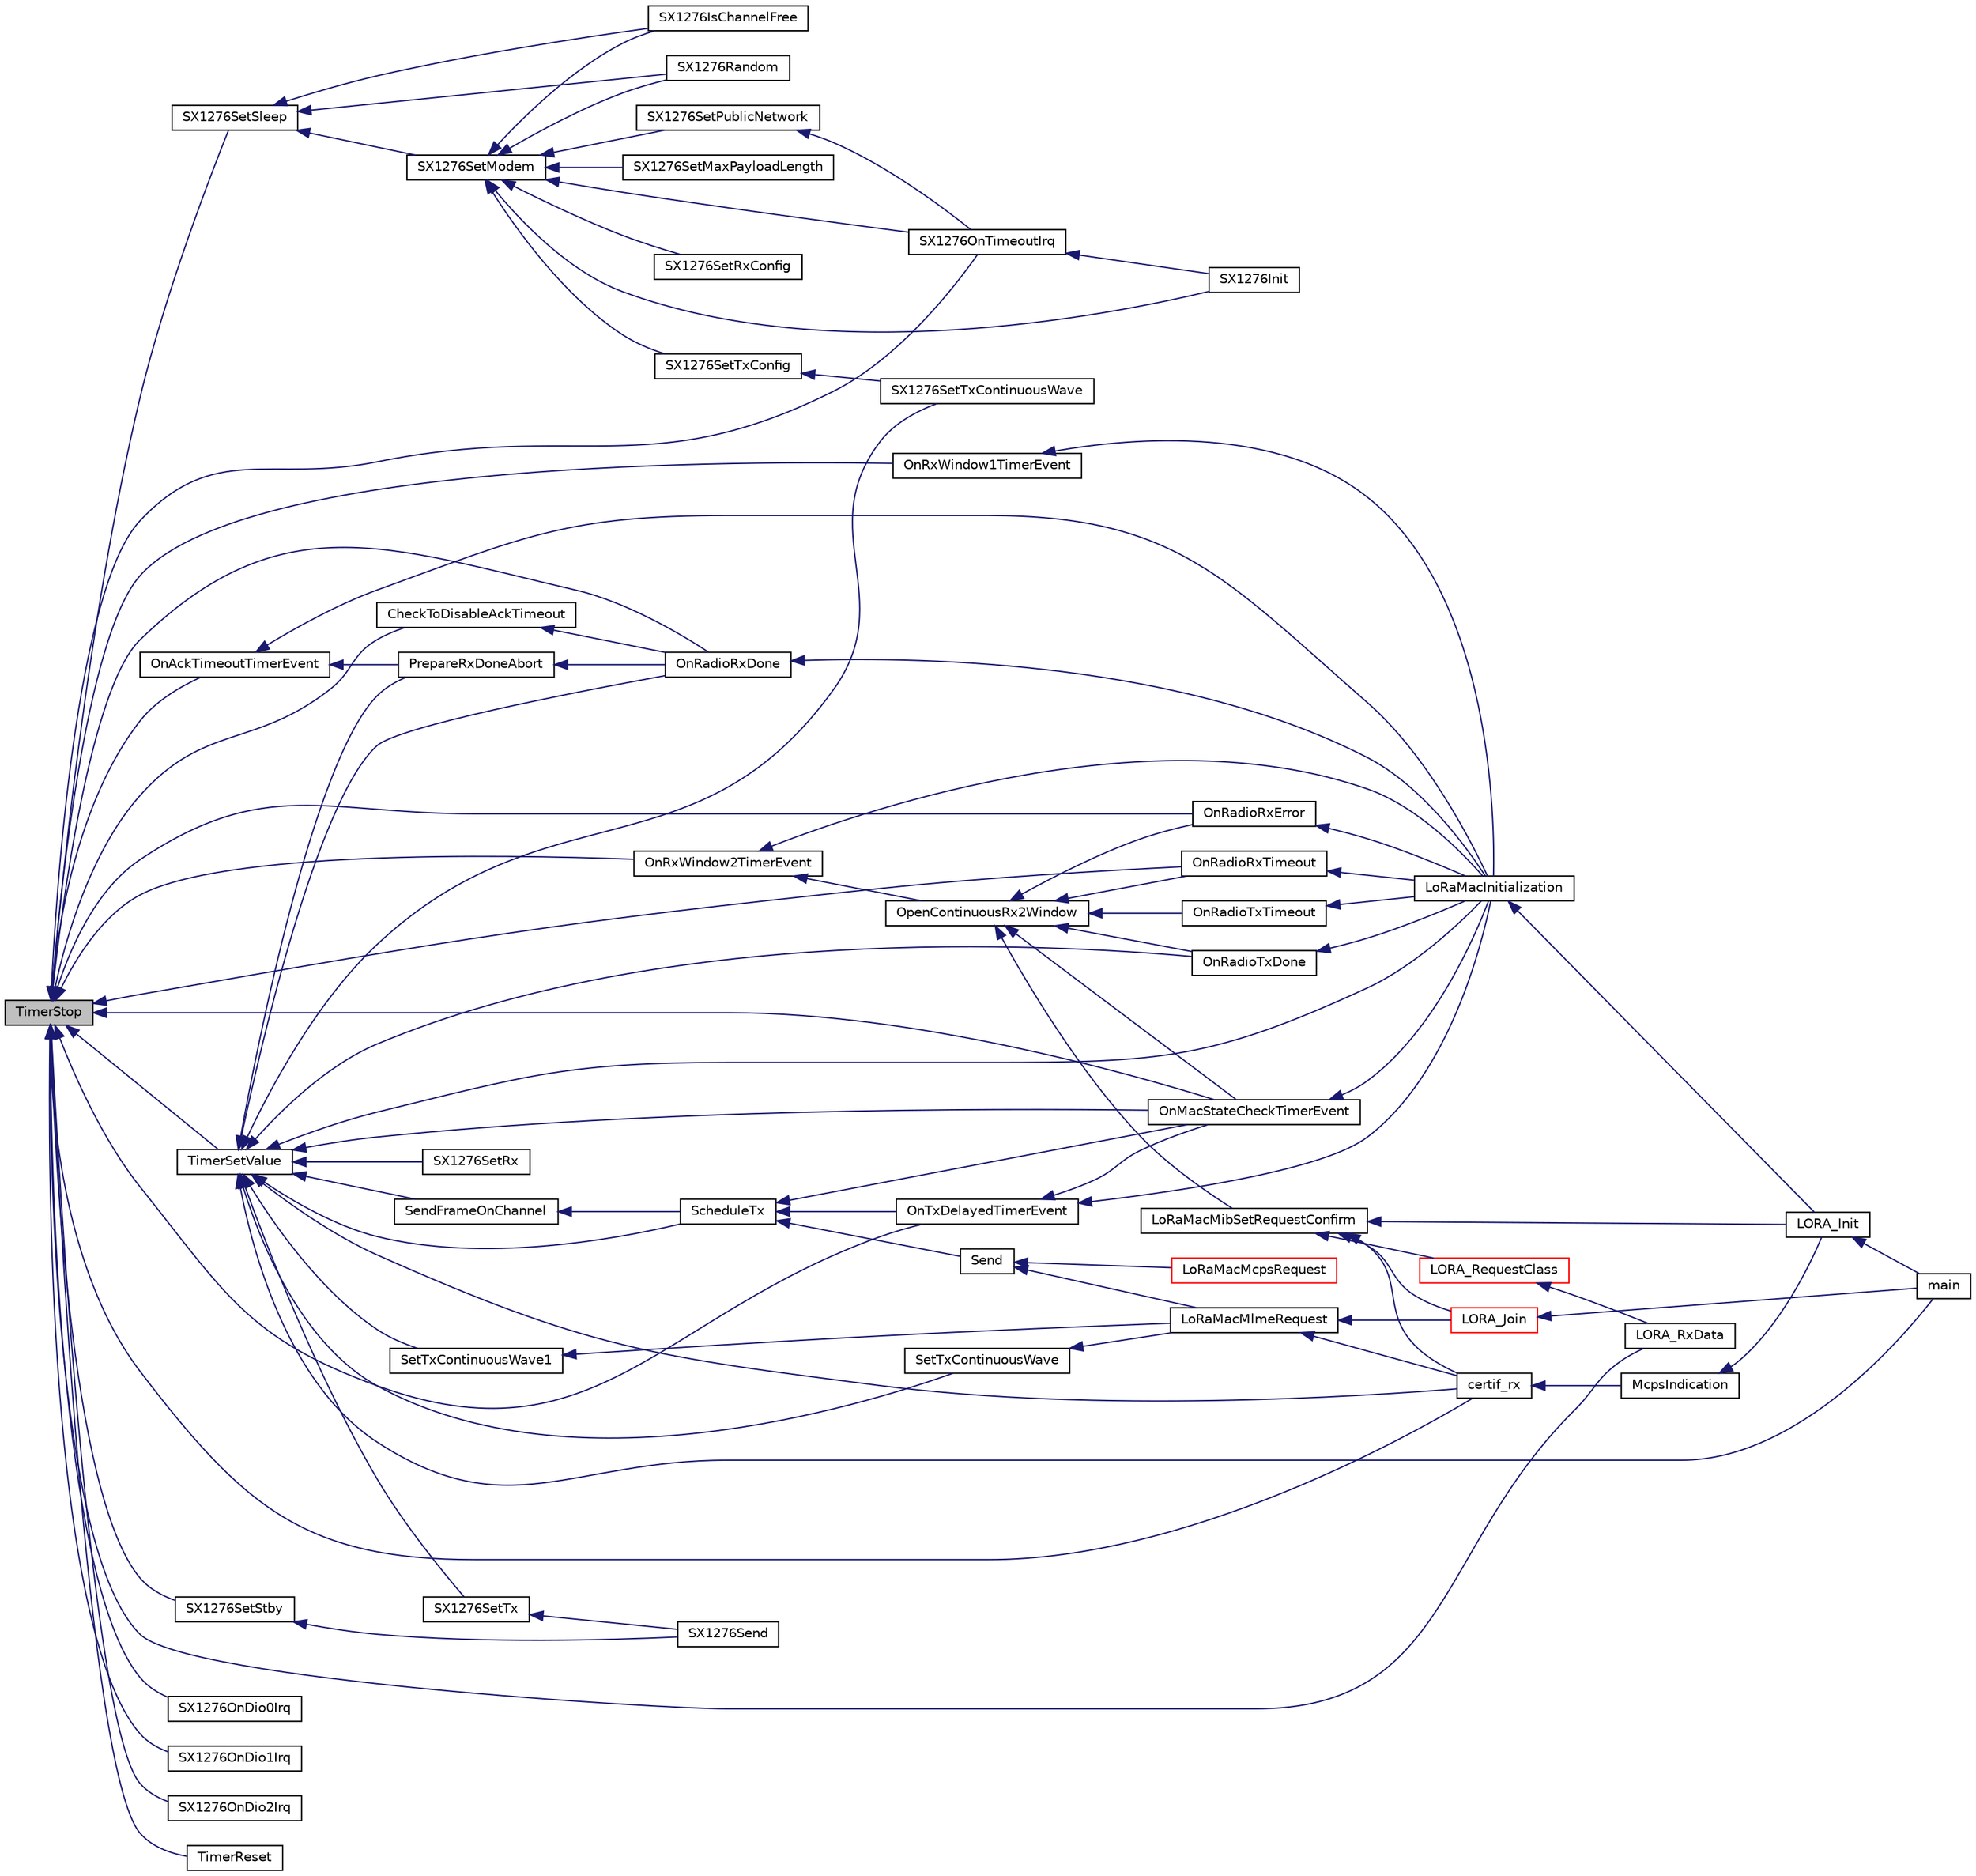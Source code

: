 digraph "TimerStop"
{
  edge [fontname="Helvetica",fontsize="10",labelfontname="Helvetica",labelfontsize="10"];
  node [fontname="Helvetica",fontsize="10",shape=record];
  rankdir="LR";
  Node394 [label="TimerStop",height=0.2,width=0.4,color="black", fillcolor="grey75", style="filled", fontcolor="black"];
  Node394 -> Node395 [dir="back",color="midnightblue",fontsize="10",style="solid",fontname="Helvetica"];
  Node395 [label="SX1276SetSleep",height=0.2,width=0.4,color="black", fillcolor="white", style="filled",URL="$sx1276_8h.html#a32a7b8c477b2f400f96a3255e1ab7620",tooltip="Sets the radio in sleep mode "];
  Node395 -> Node396 [dir="back",color="midnightblue",fontsize="10",style="solid",fontname="Helvetica"];
  Node396 [label="SX1276IsChannelFree",height=0.2,width=0.4,color="black", fillcolor="white", style="filled",URL="$sx1276_8h.html#a29f26f7258f8fcd5c27800295639d7c7",tooltip="Checks if the channel is free for the given time "];
  Node395 -> Node397 [dir="back",color="midnightblue",fontsize="10",style="solid",fontname="Helvetica"];
  Node397 [label="SX1276Random",height=0.2,width=0.4,color="black", fillcolor="white", style="filled",URL="$sx1276_8h.html#a9ba39c96b8e339b06dd24543920fd2f7",tooltip="Generates a 32 bits random value based on the RSSI readings "];
  Node395 -> Node398 [dir="back",color="midnightblue",fontsize="10",style="solid",fontname="Helvetica"];
  Node398 [label="SX1276SetModem",height=0.2,width=0.4,color="black", fillcolor="white", style="filled",URL="$sx1276_8h.html#a8325968bbefefab02537762dd274aa8b",tooltip="Configures the radio with the given modem "];
  Node398 -> Node399 [dir="back",color="midnightblue",fontsize="10",style="solid",fontname="Helvetica"];
  Node399 [label="SX1276Init",height=0.2,width=0.4,color="black", fillcolor="white", style="filled",URL="$sx1276_8h.html#a19a9ddff3f878b85e42c7571485fe3c8",tooltip="Initializes the radio "];
  Node398 -> Node396 [dir="back",color="midnightblue",fontsize="10",style="solid",fontname="Helvetica"];
  Node398 -> Node397 [dir="back",color="midnightblue",fontsize="10",style="solid",fontname="Helvetica"];
  Node398 -> Node400 [dir="back",color="midnightblue",fontsize="10",style="solid",fontname="Helvetica"];
  Node400 [label="SX1276SetRxConfig",height=0.2,width=0.4,color="black", fillcolor="white", style="filled",URL="$sx1276_8h.html#a6a66ceb9e18a33aaff10d384fa493cf8",tooltip="Sets the reception parameters "];
  Node398 -> Node401 [dir="back",color="midnightblue",fontsize="10",style="solid",fontname="Helvetica"];
  Node401 [label="SX1276SetTxConfig",height=0.2,width=0.4,color="black", fillcolor="white", style="filled",URL="$sx1276_8h.html#a805df2c0c4aa1630eeeb17177a600269",tooltip="Sets the transmission parameters "];
  Node401 -> Node402 [dir="back",color="midnightblue",fontsize="10",style="solid",fontname="Helvetica"];
  Node402 [label="SX1276SetTxContinuousWave",height=0.2,width=0.4,color="black", fillcolor="white", style="filled",URL="$sx1276_8h.html#ac77895b054eb64df0ee2fa97061efae8",tooltip="Sets the radio in continuous wave transmission mode "];
  Node398 -> Node403 [dir="back",color="midnightblue",fontsize="10",style="solid",fontname="Helvetica"];
  Node403 [label="SX1276SetMaxPayloadLength",height=0.2,width=0.4,color="black", fillcolor="white", style="filled",URL="$sx1276_8h.html#aac0bb6d289a1afe69f550cb148f3bac8",tooltip="Sets the maximum payload length. "];
  Node398 -> Node404 [dir="back",color="midnightblue",fontsize="10",style="solid",fontname="Helvetica"];
  Node404 [label="SX1276SetPublicNetwork",height=0.2,width=0.4,color="black", fillcolor="white", style="filled",URL="$sx1276_8h.html#a8acacaf2d3e05a712a90f587d1908c6c",tooltip="Sets the network to public or private. Updates the sync byte. "];
  Node404 -> Node405 [dir="back",color="midnightblue",fontsize="10",style="solid",fontname="Helvetica"];
  Node405 [label="SX1276OnTimeoutIrq",height=0.2,width=0.4,color="black", fillcolor="white", style="filled",URL="$sx1276_8c.html#a3eda1c409a0269313a079389593d75cb",tooltip="Tx & Rx timeout timer callback "];
  Node405 -> Node399 [dir="back",color="midnightblue",fontsize="10",style="solid",fontname="Helvetica"];
  Node398 -> Node405 [dir="back",color="midnightblue",fontsize="10",style="solid",fontname="Helvetica"];
  Node394 -> Node406 [dir="back",color="midnightblue",fontsize="10",style="solid",fontname="Helvetica"];
  Node406 [label="SX1276SetStby",height=0.2,width=0.4,color="black", fillcolor="white", style="filled",URL="$sx1276_8h.html#aaef7a98104b400b235ef76de0cfb17df",tooltip="Sets the radio in standby mode "];
  Node406 -> Node407 [dir="back",color="midnightblue",fontsize="10",style="solid",fontname="Helvetica"];
  Node407 [label="SX1276Send",height=0.2,width=0.4,color="black", fillcolor="white", style="filled",URL="$sx1276_8h.html#a901a3dcdbf26005e0f3f2def3e3d83b3",tooltip="Sends the buffer of size. Prepares the packet to be sent and sets the radio in transmission ..."];
  Node394 -> Node405 [dir="back",color="midnightblue",fontsize="10",style="solid",fontname="Helvetica"];
  Node394 -> Node408 [dir="back",color="midnightblue",fontsize="10",style="solid",fontname="Helvetica"];
  Node408 [label="SX1276OnDio0Irq",height=0.2,width=0.4,color="black", fillcolor="white", style="filled",URL="$sx1276_8c.html#a51cff5becabc1485224d53133f99e0e4",tooltip="DIO 0 IRQ callback "];
  Node394 -> Node409 [dir="back",color="midnightblue",fontsize="10",style="solid",fontname="Helvetica"];
  Node409 [label="SX1276OnDio1Irq",height=0.2,width=0.4,color="black", fillcolor="white", style="filled",URL="$sx1276_8c.html#a9b73d7de11f1d4325b0780938d6328fe",tooltip="DIO 1 IRQ callback "];
  Node394 -> Node410 [dir="back",color="midnightblue",fontsize="10",style="solid",fontname="Helvetica"];
  Node410 [label="SX1276OnDio2Irq",height=0.2,width=0.4,color="black", fillcolor="white", style="filled",URL="$sx1276_8c.html#a6be9c1a3560cc9d8bc746dcb82f5d8ea",tooltip="DIO 2 IRQ callback "];
  Node394 -> Node411 [dir="back",color="midnightblue",fontsize="10",style="solid",fontname="Helvetica"];
  Node411 [label="certif_rx",height=0.2,width=0.4,color="black", fillcolor="white", style="filled",URL="$lora-test_8h.html#ad5e51928ecf0cca8d4f33f9e9c10aba4"];
  Node411 -> Node412 [dir="back",color="midnightblue",fontsize="10",style="solid",fontname="Helvetica"];
  Node412 [label="McpsIndication",height=0.2,width=0.4,color="black", fillcolor="white", style="filled",URL="$lora_8c.html#aa62f56dcd70e02213fc6e5d0f04b3d1c",tooltip="MCPS-Indication event function "];
  Node412 -> Node413 [dir="back",color="midnightblue",fontsize="10",style="solid",fontname="Helvetica"];
  Node413 [label="LORA_Init",height=0.2,width=0.4,color="black", fillcolor="white", style="filled",URL="$lora_8h.html#a60e6c21550fcaf1cadb87454348046ad",tooltip="Lora Initialisation "];
  Node413 -> Node414 [dir="back",color="midnightblue",fontsize="10",style="solid",fontname="Helvetica"];
  Node414 [label="main",height=0.2,width=0.4,color="black", fillcolor="white", style="filled",URL="$main_8c.html#a840291bc02cba5474a4cb46a9b9566fe",tooltip="Main program "];
  Node394 -> Node415 [dir="back",color="midnightblue",fontsize="10",style="solid",fontname="Helvetica"];
  Node415 [label="OnRadioRxDone",height=0.2,width=0.4,color="black", fillcolor="white", style="filled",URL="$_lo_ra_mac_8c.html#a34d9307ff02304a070ade799731ae0ed",tooltip="Function to be executed on Radio Rx Done event "];
  Node415 -> Node416 [dir="back",color="midnightblue",fontsize="10",style="solid",fontname="Helvetica"];
  Node416 [label="LoRaMacInitialization",height=0.2,width=0.4,color="black", fillcolor="white", style="filled",URL="$group___l_o_r_a_m_a_c.html#ga7ca445cf825e45999810b3991273eba5",tooltip="LoRaMAC layer initialization "];
  Node416 -> Node413 [dir="back",color="midnightblue",fontsize="10",style="solid",fontname="Helvetica"];
  Node394 -> Node417 [dir="back",color="midnightblue",fontsize="10",style="solid",fontname="Helvetica"];
  Node417 [label="OnRadioRxError",height=0.2,width=0.4,color="black", fillcolor="white", style="filled",URL="$_lo_ra_mac_8c.html#a414d6e1b6ffc2d8b5dfe2621a9c35ca5",tooltip="Function executed on Radio Rx error event "];
  Node417 -> Node416 [dir="back",color="midnightblue",fontsize="10",style="solid",fontname="Helvetica"];
  Node394 -> Node418 [dir="back",color="midnightblue",fontsize="10",style="solid",fontname="Helvetica"];
  Node418 [label="OnRadioRxTimeout",height=0.2,width=0.4,color="black", fillcolor="white", style="filled",URL="$_lo_ra_mac_8c.html#a4aa0011eefde1209939b3736fb62fbd1",tooltip="Function executed on Radio Rx Timeout event "];
  Node418 -> Node416 [dir="back",color="midnightblue",fontsize="10",style="solid",fontname="Helvetica"];
  Node394 -> Node419 [dir="back",color="midnightblue",fontsize="10",style="solid",fontname="Helvetica"];
  Node419 [label="OnMacStateCheckTimerEvent",height=0.2,width=0.4,color="black", fillcolor="white", style="filled",URL="$_lo_ra_mac_8c.html#a3f66ff4ffb45c3be2a603fec651da617",tooltip="Function executed on Resend Frame timer event. "];
  Node419 -> Node416 [dir="back",color="midnightblue",fontsize="10",style="solid",fontname="Helvetica"];
  Node394 -> Node420 [dir="back",color="midnightblue",fontsize="10",style="solid",fontname="Helvetica"];
  Node420 [label="OnTxDelayedTimerEvent",height=0.2,width=0.4,color="black", fillcolor="white", style="filled",URL="$_lo_ra_mac_8c.html#aff2188867ec43982ec7701c4815bc0ba",tooltip="Function executed on duty cycle delayed Tx timer event "];
  Node420 -> Node419 [dir="back",color="midnightblue",fontsize="10",style="solid",fontname="Helvetica"];
  Node420 -> Node416 [dir="back",color="midnightblue",fontsize="10",style="solid",fontname="Helvetica"];
  Node394 -> Node421 [dir="back",color="midnightblue",fontsize="10",style="solid",fontname="Helvetica"];
  Node421 [label="OnRxWindow1TimerEvent",height=0.2,width=0.4,color="black", fillcolor="white", style="filled",URL="$_lo_ra_mac_8c.html#aee5c5399a6f41188ba87be8239bae8a9",tooltip="Function executed on first Rx window timer event "];
  Node421 -> Node416 [dir="back",color="midnightblue",fontsize="10",style="solid",fontname="Helvetica"];
  Node394 -> Node422 [dir="back",color="midnightblue",fontsize="10",style="solid",fontname="Helvetica"];
  Node422 [label="OnRxWindow2TimerEvent",height=0.2,width=0.4,color="black", fillcolor="white", style="filled",URL="$_lo_ra_mac_8c.html#a280d52c79c5de2428ef3f1e361043b23",tooltip="Function executed on second Rx window timer event "];
  Node422 -> Node423 [dir="back",color="midnightblue",fontsize="10",style="solid",fontname="Helvetica"];
  Node423 [label="OpenContinuousRx2Window",height=0.2,width=0.4,color="black", fillcolor="white", style="filled",URL="$_lo_ra_mac_8c.html#aeadfc508b9129926685664bc456db4f6",tooltip="Opens up a continuous RX 2 window. This is used for class c devices. "];
  Node423 -> Node424 [dir="back",color="midnightblue",fontsize="10",style="solid",fontname="Helvetica"];
  Node424 [label="OnRadioTxDone",height=0.2,width=0.4,color="black", fillcolor="white", style="filled",URL="$_lo_ra_mac_8c.html#ac87ba7b0231ab8e90b130849e3dee4be",tooltip="Function to be executed on Radio Tx Done event "];
  Node424 -> Node416 [dir="back",color="midnightblue",fontsize="10",style="solid",fontname="Helvetica"];
  Node423 -> Node425 [dir="back",color="midnightblue",fontsize="10",style="solid",fontname="Helvetica"];
  Node425 [label="OnRadioTxTimeout",height=0.2,width=0.4,color="black", fillcolor="white", style="filled",URL="$_lo_ra_mac_8c.html#a31161d39c6adb93e52f1a0402dd55416",tooltip="Function executed on Radio Tx Timeout event "];
  Node425 -> Node416 [dir="back",color="midnightblue",fontsize="10",style="solid",fontname="Helvetica"];
  Node423 -> Node417 [dir="back",color="midnightblue",fontsize="10",style="solid",fontname="Helvetica"];
  Node423 -> Node418 [dir="back",color="midnightblue",fontsize="10",style="solid",fontname="Helvetica"];
  Node423 -> Node419 [dir="back",color="midnightblue",fontsize="10",style="solid",fontname="Helvetica"];
  Node423 -> Node426 [dir="back",color="midnightblue",fontsize="10",style="solid",fontname="Helvetica"];
  Node426 [label="LoRaMacMibSetRequestConfirm",height=0.2,width=0.4,color="black", fillcolor="white", style="filled",URL="$group___l_o_r_a_m_a_c.html#ga7a4ee0ced221591206b09630d4a70844",tooltip="LoRaMAC MIB-Set "];
  Node426 -> Node411 [dir="back",color="midnightblue",fontsize="10",style="solid",fontname="Helvetica"];
  Node426 -> Node413 [dir="back",color="midnightblue",fontsize="10",style="solid",fontname="Helvetica"];
  Node426 -> Node427 [dir="back",color="midnightblue",fontsize="10",style="solid",fontname="Helvetica"];
  Node427 [label="LORA_Join",height=0.2,width=0.4,color="red", fillcolor="white", style="filled",URL="$lora_8h.html#a3671e53923a80ddbbd43e56342fd94fa",tooltip="Join a Lora Network in classA  if the device is ABP, this is a pass through functon ..."];
  Node427 -> Node414 [dir="back",color="midnightblue",fontsize="10",style="solid",fontname="Helvetica"];
  Node426 -> Node431 [dir="back",color="midnightblue",fontsize="10",style="solid",fontname="Helvetica"];
  Node431 [label="LORA_RequestClass",height=0.2,width=0.4,color="red", fillcolor="white", style="filled",URL="$lora_8h.html#a547a61266532616789a8a34655e04e30",tooltip="change Lora Class  callback LORA_ConfirmClass informs upper layer that the change has occured  Only s..."];
  Node431 -> Node433 [dir="back",color="midnightblue",fontsize="10",style="solid",fontname="Helvetica"];
  Node433 [label="LORA_RxData",height=0.2,width=0.4,color="black", fillcolor="white", style="filled",URL="$main_8c.html#af9b5cc17bd270c1734e3e6465b75f86f"];
  Node422 -> Node416 [dir="back",color="midnightblue",fontsize="10",style="solid",fontname="Helvetica"];
  Node394 -> Node434 [dir="back",color="midnightblue",fontsize="10",style="solid",fontname="Helvetica"];
  Node434 [label="CheckToDisableAckTimeout",height=0.2,width=0.4,color="black", fillcolor="white", style="filled",URL="$_lo_ra_mac_8c.html#aa36f254fbd91a58953cad5a84d651db3",tooltip="Check if the OnAckTimeoutTimer has do be disabled. If so, the function disables it. "];
  Node434 -> Node415 [dir="back",color="midnightblue",fontsize="10",style="solid",fontname="Helvetica"];
  Node394 -> Node435 [dir="back",color="midnightblue",fontsize="10",style="solid",fontname="Helvetica"];
  Node435 [label="OnAckTimeoutTimerEvent",height=0.2,width=0.4,color="black", fillcolor="white", style="filled",URL="$_lo_ra_mac_8c.html#a519a3e861bd16b2720a427308c6addc6",tooltip="Function executed on AckTimeout timer event "];
  Node435 -> Node436 [dir="back",color="midnightblue",fontsize="10",style="solid",fontname="Helvetica"];
  Node436 [label="PrepareRxDoneAbort",height=0.2,width=0.4,color="black", fillcolor="white", style="filled",URL="$_lo_ra_mac_8c.html#a420f8e89407bab48414b1058d8071c97",tooltip="This function prepares the MAC to abort the execution of function OnRadioRxDone in case of a receptio..."];
  Node436 -> Node415 [dir="back",color="midnightblue",fontsize="10",style="solid",fontname="Helvetica"];
  Node435 -> Node416 [dir="back",color="midnightblue",fontsize="10",style="solid",fontname="Helvetica"];
  Node394 -> Node437 [dir="back",color="midnightblue",fontsize="10",style="solid",fontname="Helvetica"];
  Node437 [label="TimerReset",height=0.2,width=0.4,color="black", fillcolor="white", style="filled",URL="$time_server_8h.html#a7fbd64c53ec871110fabc5b14f212904",tooltip="Resets the timer object "];
  Node394 -> Node438 [dir="back",color="midnightblue",fontsize="10",style="solid",fontname="Helvetica"];
  Node438 [label="TimerSetValue",height=0.2,width=0.4,color="black", fillcolor="white", style="filled",URL="$time_server_8h.html#ad56c30124de6deefb3e32bbee2a4ba46",tooltip="Set timer new timeout value "];
  Node438 -> Node439 [dir="back",color="midnightblue",fontsize="10",style="solid",fontname="Helvetica"];
  Node439 [label="SX1276SetRx",height=0.2,width=0.4,color="black", fillcolor="white", style="filled",URL="$sx1276_8h.html#a8c2df9351fbde83379717dc6f76e5c11",tooltip="Sets the radio in reception mode for the given time "];
  Node438 -> Node440 [dir="back",color="midnightblue",fontsize="10",style="solid",fontname="Helvetica"];
  Node440 [label="SX1276SetTx",height=0.2,width=0.4,color="black", fillcolor="white", style="filled",URL="$sx1276_8c.html#a4aea9f6f1070dfd4e4b73bb5ddc1fe38",tooltip="Sets the SX1276 in transmission mode for the given time "];
  Node440 -> Node407 [dir="back",color="midnightblue",fontsize="10",style="solid",fontname="Helvetica"];
  Node438 -> Node402 [dir="back",color="midnightblue",fontsize="10",style="solid",fontname="Helvetica"];
  Node438 -> Node411 [dir="back",color="midnightblue",fontsize="10",style="solid",fontname="Helvetica"];
  Node438 -> Node424 [dir="back",color="midnightblue",fontsize="10",style="solid",fontname="Helvetica"];
  Node438 -> Node436 [dir="back",color="midnightblue",fontsize="10",style="solid",fontname="Helvetica"];
  Node438 -> Node415 [dir="back",color="midnightblue",fontsize="10",style="solid",fontname="Helvetica"];
  Node438 -> Node419 [dir="back",color="midnightblue",fontsize="10",style="solid",fontname="Helvetica"];
  Node438 -> Node441 [dir="back",color="midnightblue",fontsize="10",style="solid",fontname="Helvetica"];
  Node441 [label="ScheduleTx",height=0.2,width=0.4,color="black", fillcolor="white", style="filled",URL="$_lo_ra_mac_8c.html#afac9f47df560a2c63ebe868fcf531716"];
  Node441 -> Node419 [dir="back",color="midnightblue",fontsize="10",style="solid",fontname="Helvetica"];
  Node441 -> Node420 [dir="back",color="midnightblue",fontsize="10",style="solid",fontname="Helvetica"];
  Node441 -> Node442 [dir="back",color="midnightblue",fontsize="10",style="solid",fontname="Helvetica"];
  Node442 [label="Send",height=0.2,width=0.4,color="black", fillcolor="white", style="filled",URL="$_lo_ra_mac_8c.html#a1d5d30b5cbe0349bab89375480c377bf",tooltip="LoRaMAC layer generic send frame "];
  Node442 -> Node443 [dir="back",color="midnightblue",fontsize="10",style="solid",fontname="Helvetica"];
  Node443 [label="LoRaMacMlmeRequest",height=0.2,width=0.4,color="black", fillcolor="white", style="filled",URL="$group___l_o_r_a_m_a_c.html#ga097113f30feecc17c780940ff74af33e",tooltip="LoRaMAC MLME-Request "];
  Node443 -> Node411 [dir="back",color="midnightblue",fontsize="10",style="solid",fontname="Helvetica"];
  Node443 -> Node427 [dir="back",color="midnightblue",fontsize="10",style="solid",fontname="Helvetica"];
  Node442 -> Node444 [dir="back",color="midnightblue",fontsize="10",style="solid",fontname="Helvetica"];
  Node444 [label="LoRaMacMcpsRequest",height=0.2,width=0.4,color="red", fillcolor="white", style="filled",URL="$group___l_o_r_a_m_a_c.html#ga79768f8a3c22aaff84d4dfcc77ad508c",tooltip="LoRaMAC MCPS-Request "];
  Node438 -> Node450 [dir="back",color="midnightblue",fontsize="10",style="solid",fontname="Helvetica"];
  Node450 [label="SendFrameOnChannel",height=0.2,width=0.4,color="black", fillcolor="white", style="filled",URL="$_lo_ra_mac_8c.html#a2a974677f0401e2575148082667331de",tooltip="LoRaMAC layer prepared frame buffer transmission with channel specification "];
  Node450 -> Node441 [dir="back",color="midnightblue",fontsize="10",style="solid",fontname="Helvetica"];
  Node438 -> Node451 [dir="back",color="midnightblue",fontsize="10",style="solid",fontname="Helvetica"];
  Node451 [label="SetTxContinuousWave",height=0.2,width=0.4,color="black", fillcolor="white", style="filled",URL="$_lo_ra_mac_8c.html#a6a476e328faedf4544aa63adf40f931e",tooltip="Sets the radio in continuous transmission mode "];
  Node451 -> Node443 [dir="back",color="midnightblue",fontsize="10",style="solid",fontname="Helvetica"];
  Node438 -> Node452 [dir="back",color="midnightblue",fontsize="10",style="solid",fontname="Helvetica"];
  Node452 [label="SetTxContinuousWave1",height=0.2,width=0.4,color="black", fillcolor="white", style="filled",URL="$_lo_ra_mac_8c.html#a1974034d3a6ef2a0c38f4f853cfb62fb",tooltip="Sets the radio in continuous transmission mode "];
  Node452 -> Node443 [dir="back",color="midnightblue",fontsize="10",style="solid",fontname="Helvetica"];
  Node438 -> Node416 [dir="back",color="midnightblue",fontsize="10",style="solid",fontname="Helvetica"];
  Node438 -> Node414 [dir="back",color="midnightblue",fontsize="10",style="solid",fontname="Helvetica"];
  Node394 -> Node433 [dir="back",color="midnightblue",fontsize="10",style="solid",fontname="Helvetica"];
}

